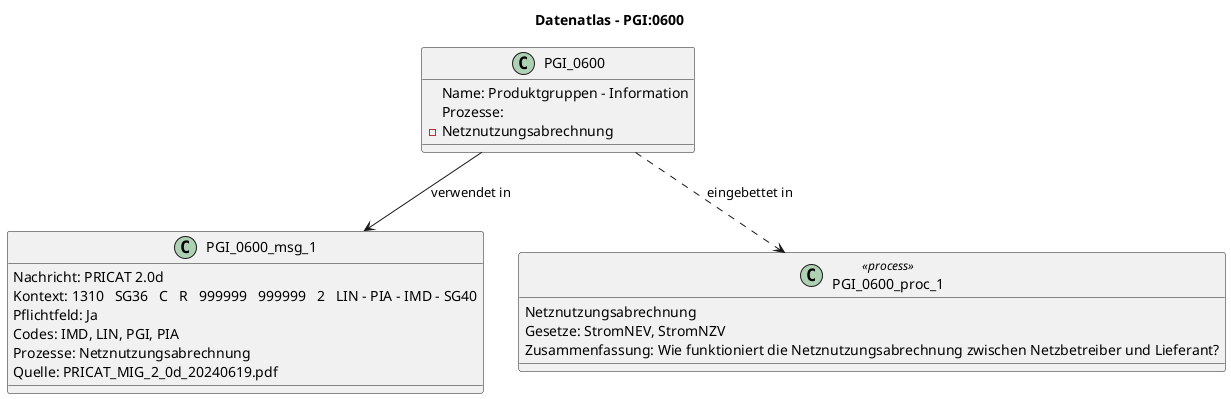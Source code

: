 @startuml
title Datenatlas – PGI:0600
class PGI_0600 {
  Name: Produktgruppen - Information
  Prozesse:
    - Netznutzungsabrechnung
}
class PGI_0600_msg_1 {
  Nachricht: PRICAT 2.0d
  Kontext: 1310   SG36   C   R   999999   999999   2   LIN - PIA - IMD - SG40
  Pflichtfeld: Ja
  Codes: IMD, LIN, PGI, PIA
  Prozesse: Netznutzungsabrechnung
  Quelle: PRICAT_MIG_2_0d_20240619.pdf
}
PGI_0600 --> PGI_0600_msg_1 : verwendet in
class PGI_0600_proc_1 <<process>> {
  Netznutzungsabrechnung
  Gesetze: StromNEV, StromNZV
  Zusammenfassung: Wie funktioniert die Netznutzungsabrechnung zwischen Netzbetreiber und Lieferant?
}
PGI_0600 ..> PGI_0600_proc_1 : eingebettet in
@enduml